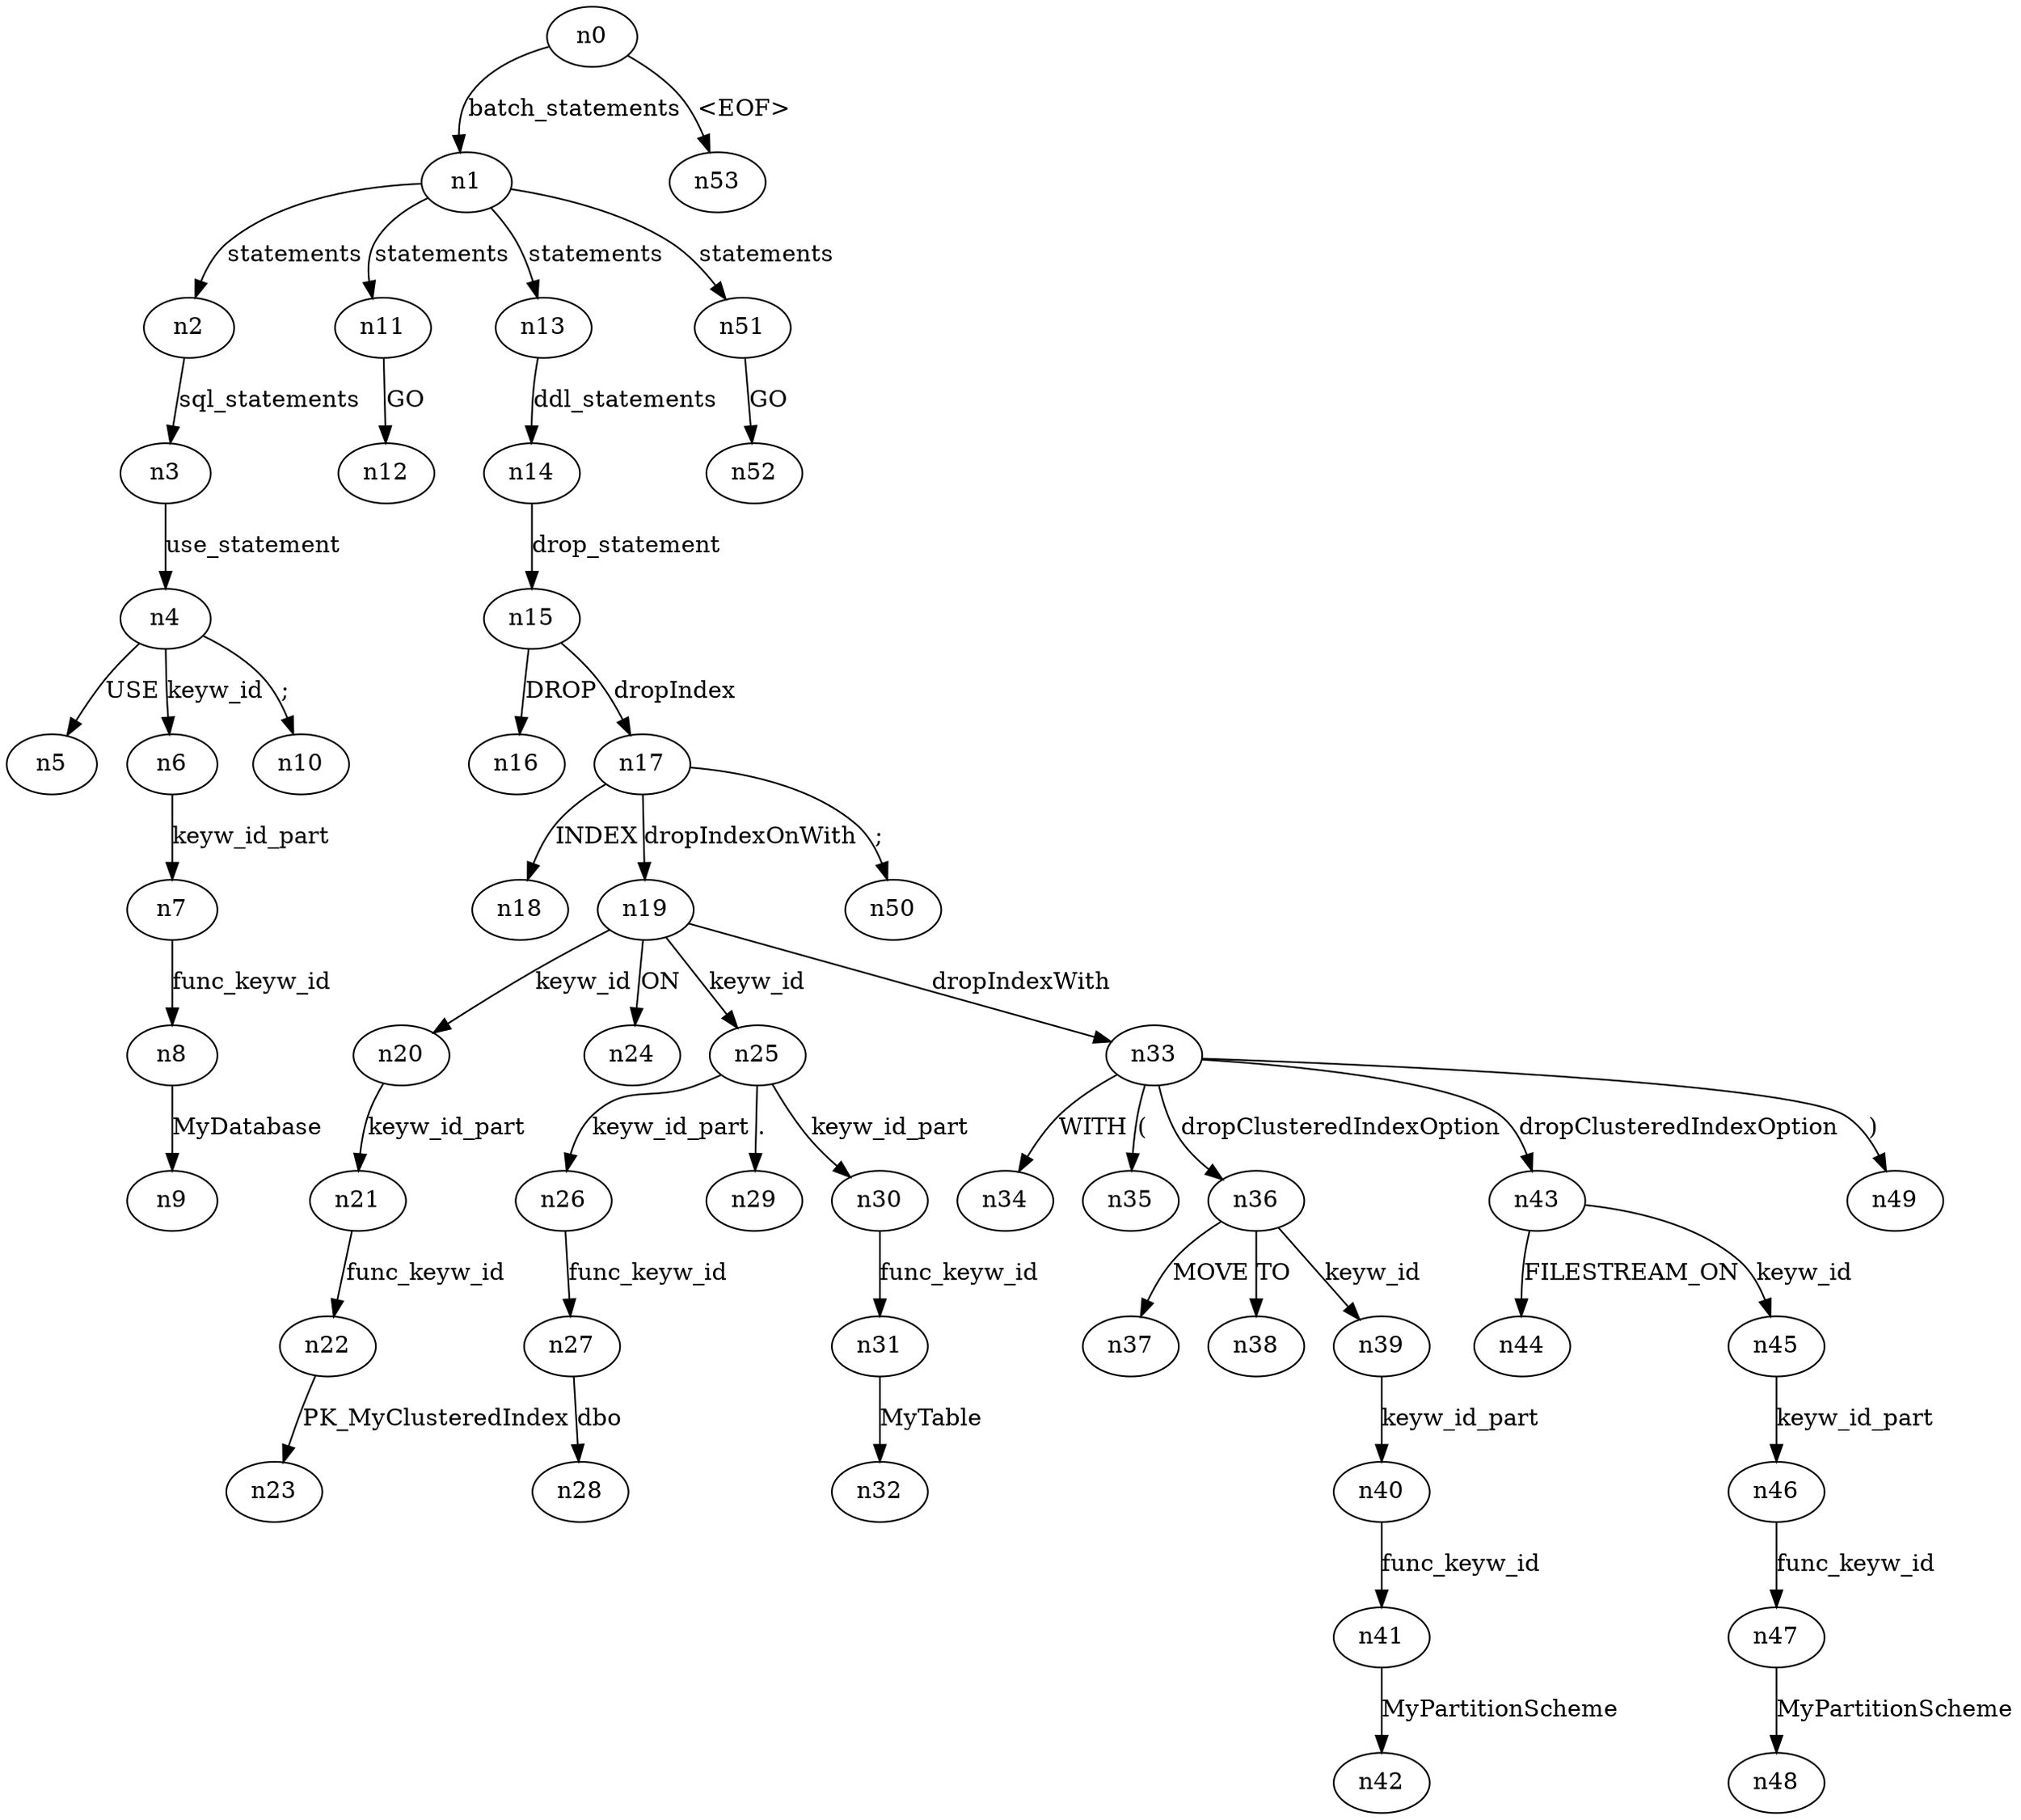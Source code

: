 digraph ParseTree {
  n0 -> n1 [label="batch_statements"];
  n1 -> n2 [label="statements"];
  n2 -> n3 [label="sql_statements"];
  n3 -> n4 [label="use_statement"];
  n4 -> n5 [label="USE"];
  n4 -> n6 [label="keyw_id"];
  n6 -> n7 [label="keyw_id_part"];
  n7 -> n8 [label="func_keyw_id"];
  n8 -> n9 [label="MyDatabase"];
  n4 -> n10 [label=";"];
  n1 -> n11 [label="statements"];
  n11 -> n12 [label="GO"];
  n1 -> n13 [label="statements"];
  n13 -> n14 [label="ddl_statements"];
  n14 -> n15 [label="drop_statement"];
  n15 -> n16 [label="DROP"];
  n15 -> n17 [label="dropIndex"];
  n17 -> n18 [label="INDEX"];
  n17 -> n19 [label="dropIndexOnWith"];
  n19 -> n20 [label="keyw_id"];
  n20 -> n21 [label="keyw_id_part"];
  n21 -> n22 [label="func_keyw_id"];
  n22 -> n23 [label="PK_MyClusteredIndex"];
  n19 -> n24 [label="ON"];
  n19 -> n25 [label="keyw_id"];
  n25 -> n26 [label="keyw_id_part"];
  n26 -> n27 [label="func_keyw_id"];
  n27 -> n28 [label="dbo"];
  n25 -> n29 [label="."];
  n25 -> n30 [label="keyw_id_part"];
  n30 -> n31 [label="func_keyw_id"];
  n31 -> n32 [label="MyTable"];
  n19 -> n33 [label="dropIndexWith"];
  n33 -> n34 [label="WITH"];
  n33 -> n35 [label="("];
  n33 -> n36 [label="dropClusteredIndexOption"];
  n36 -> n37 [label="MOVE"];
  n36 -> n38 [label="TO"];
  n36 -> n39 [label="keyw_id"];
  n39 -> n40 [label="keyw_id_part"];
  n40 -> n41 [label="func_keyw_id"];
  n41 -> n42 [label="MyPartitionScheme"];
  n33 -> n43 [label="dropClusteredIndexOption"];
  n43 -> n44 [label="FILESTREAM_ON"];
  n43 -> n45 [label="keyw_id"];
  n45 -> n46 [label="keyw_id_part"];
  n46 -> n47 [label="func_keyw_id"];
  n47 -> n48 [label="MyPartitionScheme"];
  n33 -> n49 [label=")"];
  n17 -> n50 [label=";"];
  n1 -> n51 [label="statements"];
  n51 -> n52 [label="GO"];
  n0 -> n53 [label="<EOF>"];
}